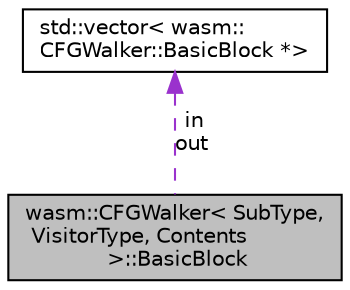 digraph "wasm::CFGWalker&lt; SubType, VisitorType, Contents &gt;::BasicBlock"
{
  edge [fontname="Helvetica",fontsize="10",labelfontname="Helvetica",labelfontsize="10"];
  node [fontname="Helvetica",fontsize="10",shape=record];
  Node1 [label="wasm::CFGWalker\< SubType,\l VisitorType, Contents\l \>::BasicBlock",height=0.2,width=0.4,color="black", fillcolor="grey75", style="filled", fontcolor="black"];
  Node2 -> Node1 [dir="back",color="darkorchid3",fontsize="10",style="dashed",label=" in\nout" ];
  Node2 [label="std::vector\< wasm::\lCFGWalker::BasicBlock *\>",height=0.2,width=0.4,color="black", fillcolor="white", style="filled",URL="$classstd_1_1vector.html"];
}
